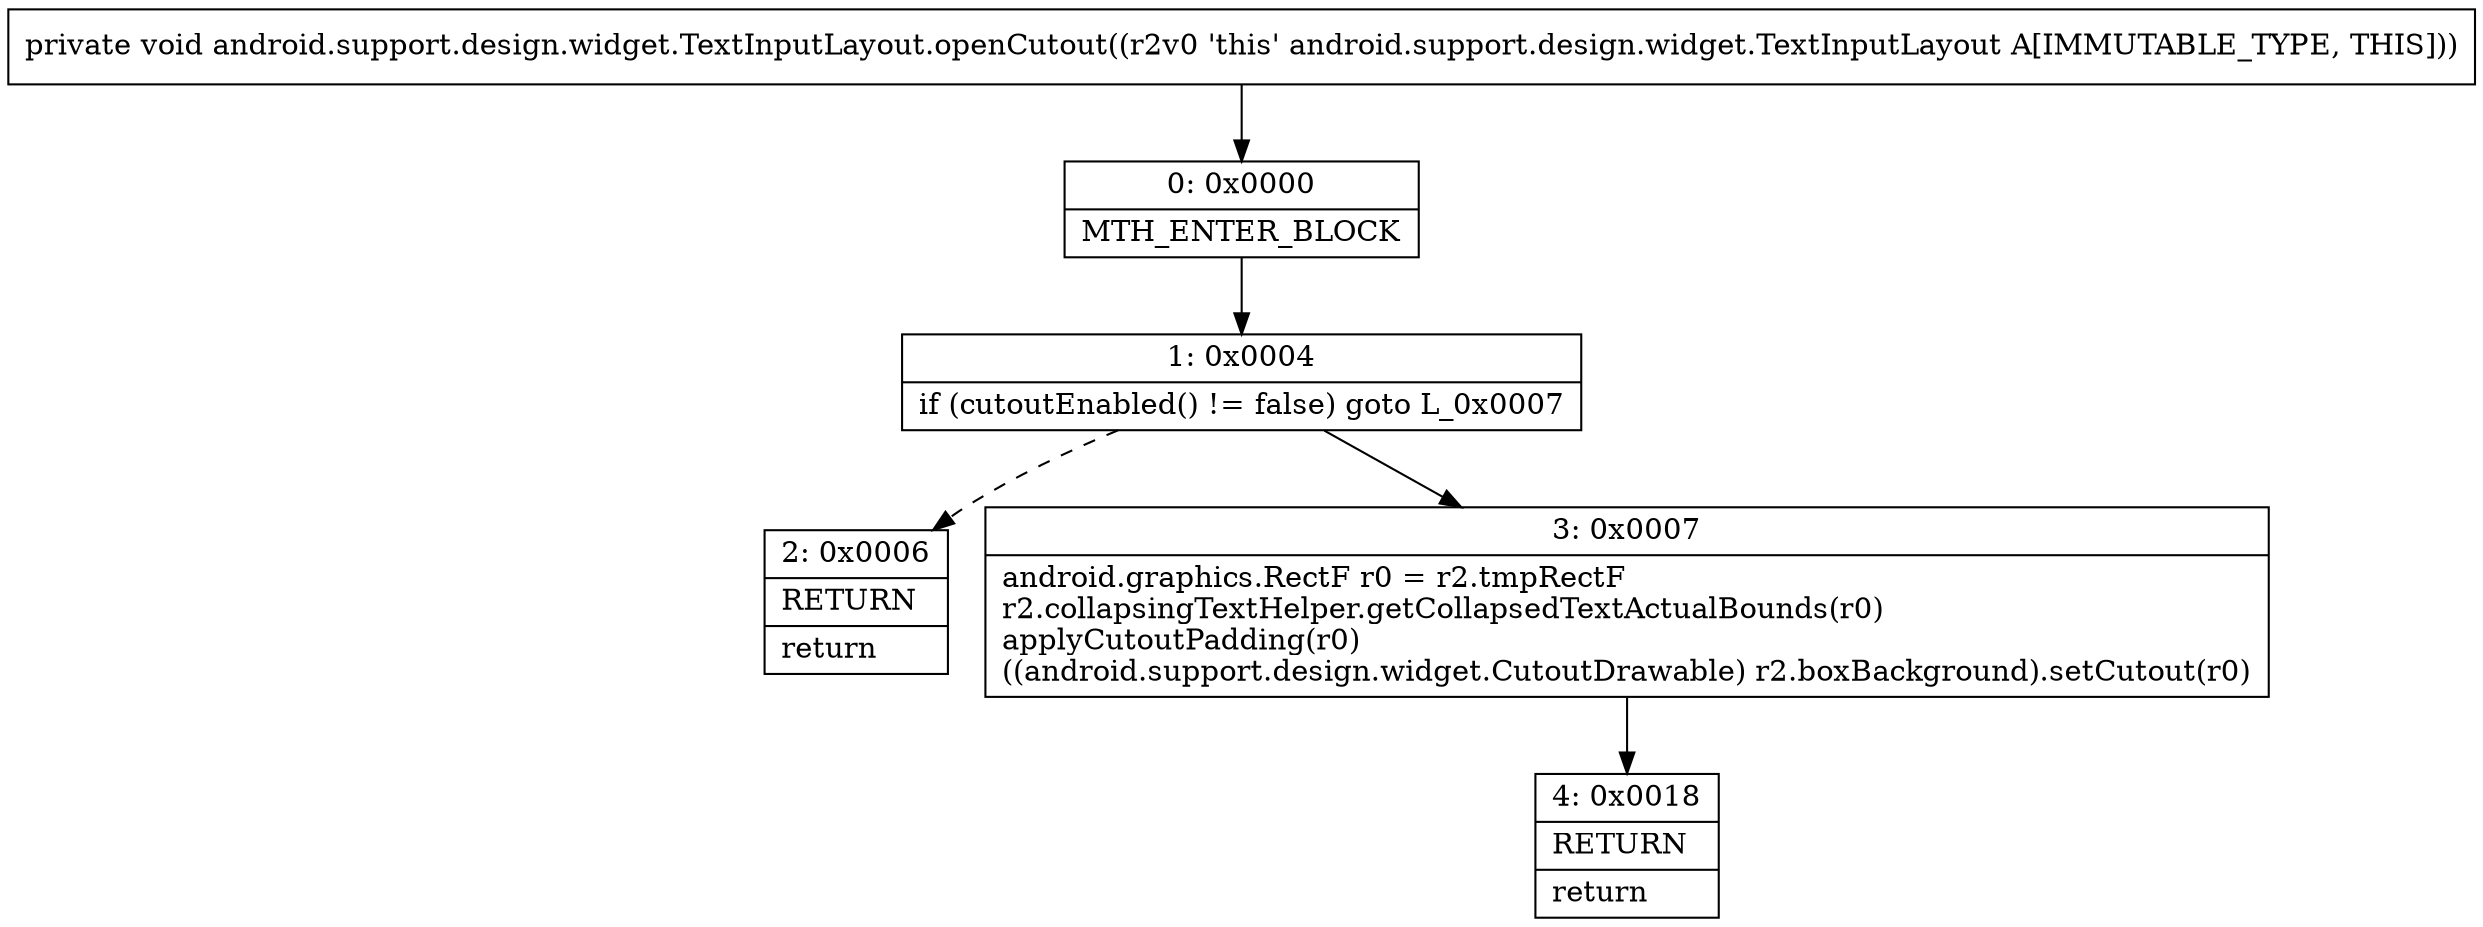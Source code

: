 digraph "CFG forandroid.support.design.widget.TextInputLayout.openCutout()V" {
Node_0 [shape=record,label="{0\:\ 0x0000|MTH_ENTER_BLOCK\l}"];
Node_1 [shape=record,label="{1\:\ 0x0004|if (cutoutEnabled() != false) goto L_0x0007\l}"];
Node_2 [shape=record,label="{2\:\ 0x0006|RETURN\l|return\l}"];
Node_3 [shape=record,label="{3\:\ 0x0007|android.graphics.RectF r0 = r2.tmpRectF\lr2.collapsingTextHelper.getCollapsedTextActualBounds(r0)\lapplyCutoutPadding(r0)\l((android.support.design.widget.CutoutDrawable) r2.boxBackground).setCutout(r0)\l}"];
Node_4 [shape=record,label="{4\:\ 0x0018|RETURN\l|return\l}"];
MethodNode[shape=record,label="{private void android.support.design.widget.TextInputLayout.openCutout((r2v0 'this' android.support.design.widget.TextInputLayout A[IMMUTABLE_TYPE, THIS])) }"];
MethodNode -> Node_0;
Node_0 -> Node_1;
Node_1 -> Node_2[style=dashed];
Node_1 -> Node_3;
Node_3 -> Node_4;
}

